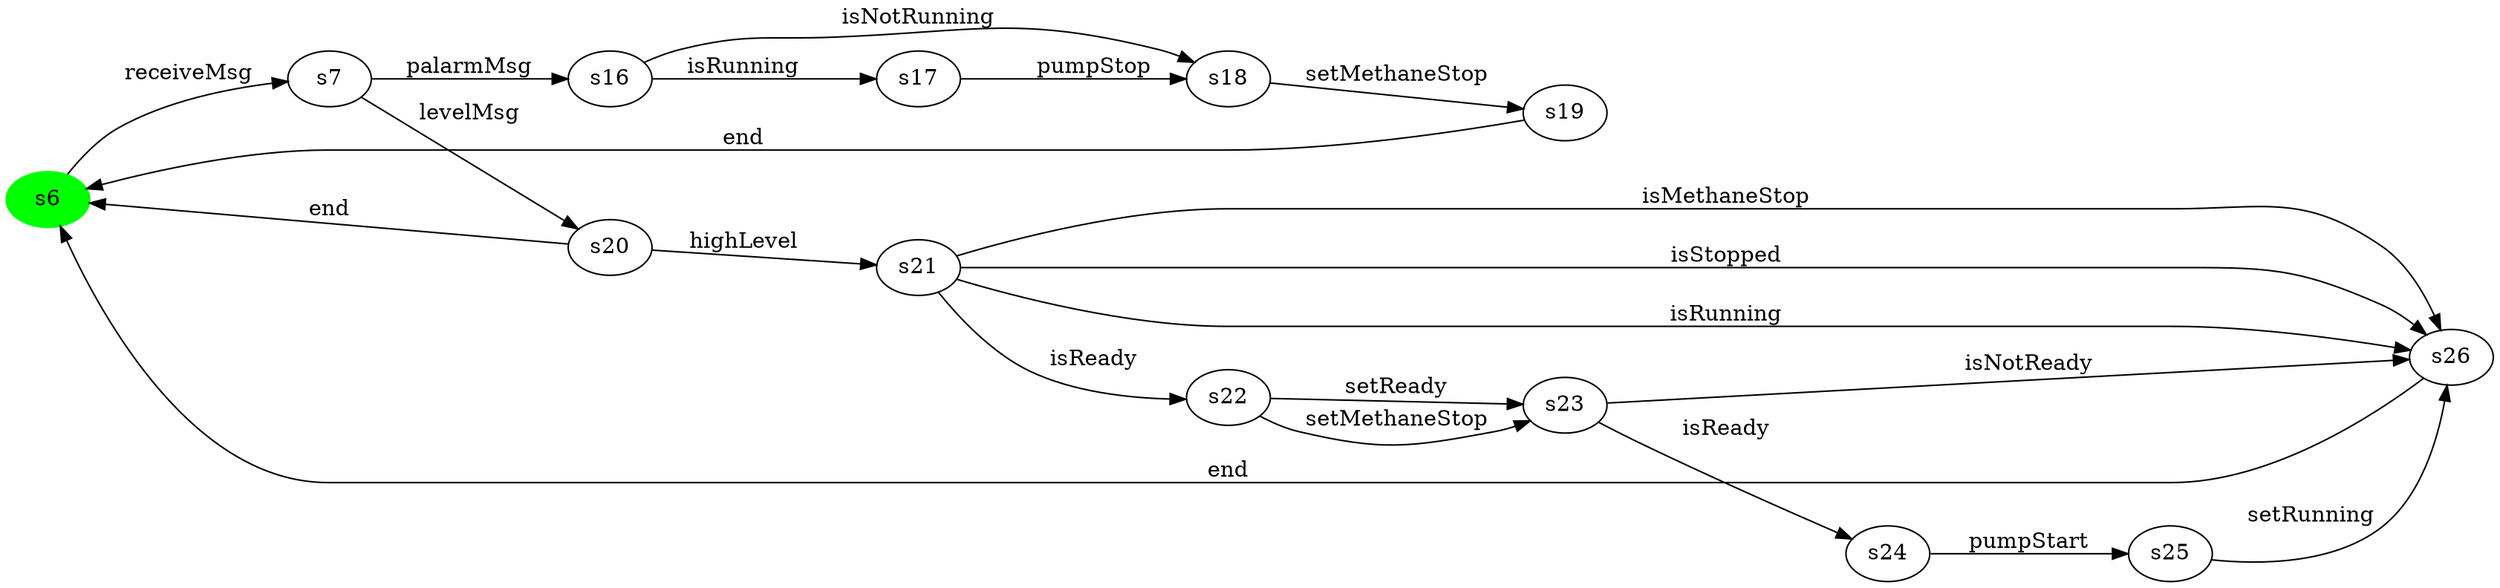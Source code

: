 digraph G {
rankdir=LR;
state0[ label = "s6", style=filled, color=green ];
state0 -> state1 [ label=" receiveMsg " ];
state1 [ label = "s7" ];
state1 -> state2 [ label=" palarmMsg " ];
state1 -> state3 [ label=" levelMsg " ];
state3 [ label = "s20" ];
state3 -> state0 [ label=" end " ];
state3 -> state4 [ label=" highLevel " ];
state5 [ label = "s22" ];
state5 -> state6 [ label=" setReady " ];
state5 -> state6 [ label=" setMethaneStop " ];
state4 [ label = "s21" ];
state4 -> state5 [ label=" isReady " ];
state4 -> state7 [ label=" isMethaneStop " ];
state4 -> state7 [ label=" isStopped " ];
state4 -> state7 [ label=" isRunning " ];
state8 [ label = "s24" ];
state8 -> state9 [ label=" pumpStart " ];
state6 [ label = "s23" ];
state6 -> state8 [ label=" isReady " ];
state6 -> state7 [ label=" isNotReady " ];
state7 [ label = "s26" ];
state7 -> state0 [ label=" end " ];
state9 [ label = "s25" ];
state9 -> state7 [ label=" setRunning " ];
state10 [ label = "s17" ];
state10 -> state11 [ label=" pumpStop " ];
state2 [ label = "s16" ];
state2 -> state10 [ label=" isRunning " ];
state2 -> state11 [ label=" isNotRunning " ];
state12 [ label = "s19" ];
state12 -> state0 [ label=" end " ];
state11 [ label = "s18" ];
state11 -> state12 [ label=" setMethaneStop " ];
}
